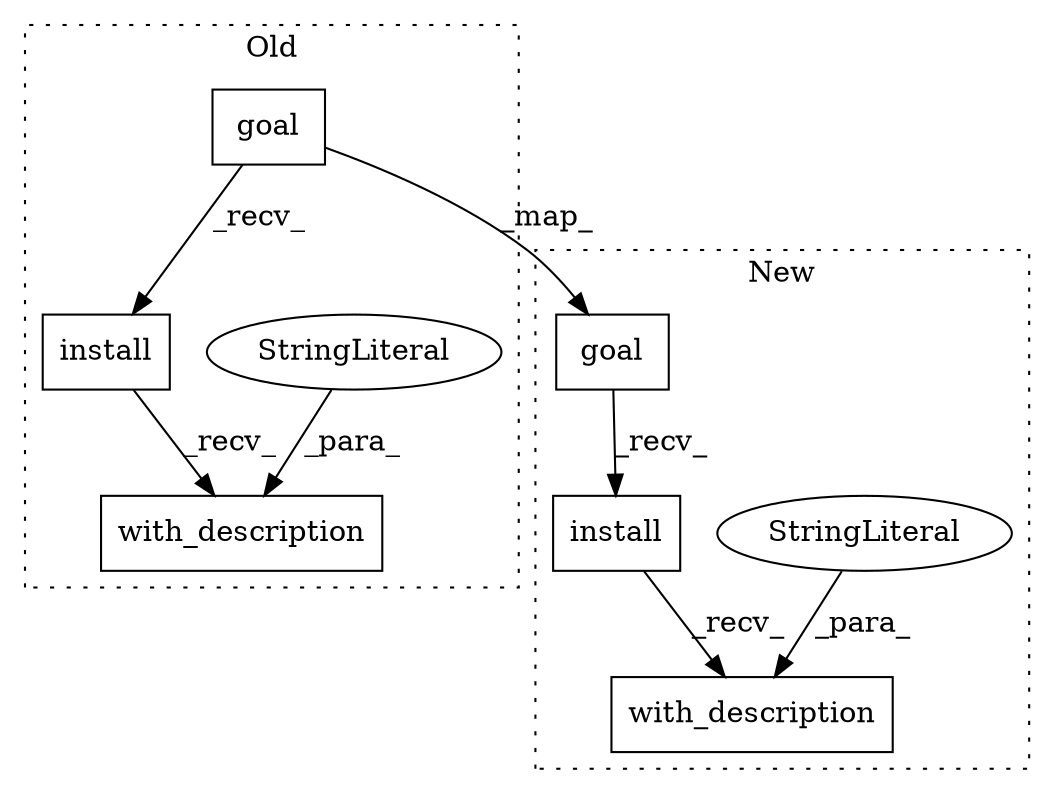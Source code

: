 digraph G {
subgraph cluster0 {
1 [label="with_description" a="32" s="3806,3854" l="17,1" shape="box"];
3 [label="StringLiteral" a="45" s="3823" l="31" shape="ellipse"];
4 [label="install" a="32" s="3796" l="9" shape="box"];
7 [label="goal" a="32" s="3762,3794" l="5,1" shape="box"];
label = "Old";
style="dotted";
}
subgraph cluster1 {
2 [label="with_description" a="32" s="3878,3926" l="17,1" shape="box"];
5 [label="StringLiteral" a="45" s="3895" l="31" shape="ellipse"];
6 [label="install" a="32" s="3868" l="9" shape="box"];
8 [label="goal" a="32" s="3818,3850" l="5,1" shape="box"];
label = "New";
style="dotted";
}
3 -> 1 [label="_para_"];
4 -> 1 [label="_recv_"];
5 -> 2 [label="_para_"];
6 -> 2 [label="_recv_"];
7 -> 4 [label="_recv_"];
7 -> 8 [label="_map_"];
8 -> 6 [label="_recv_"];
}
